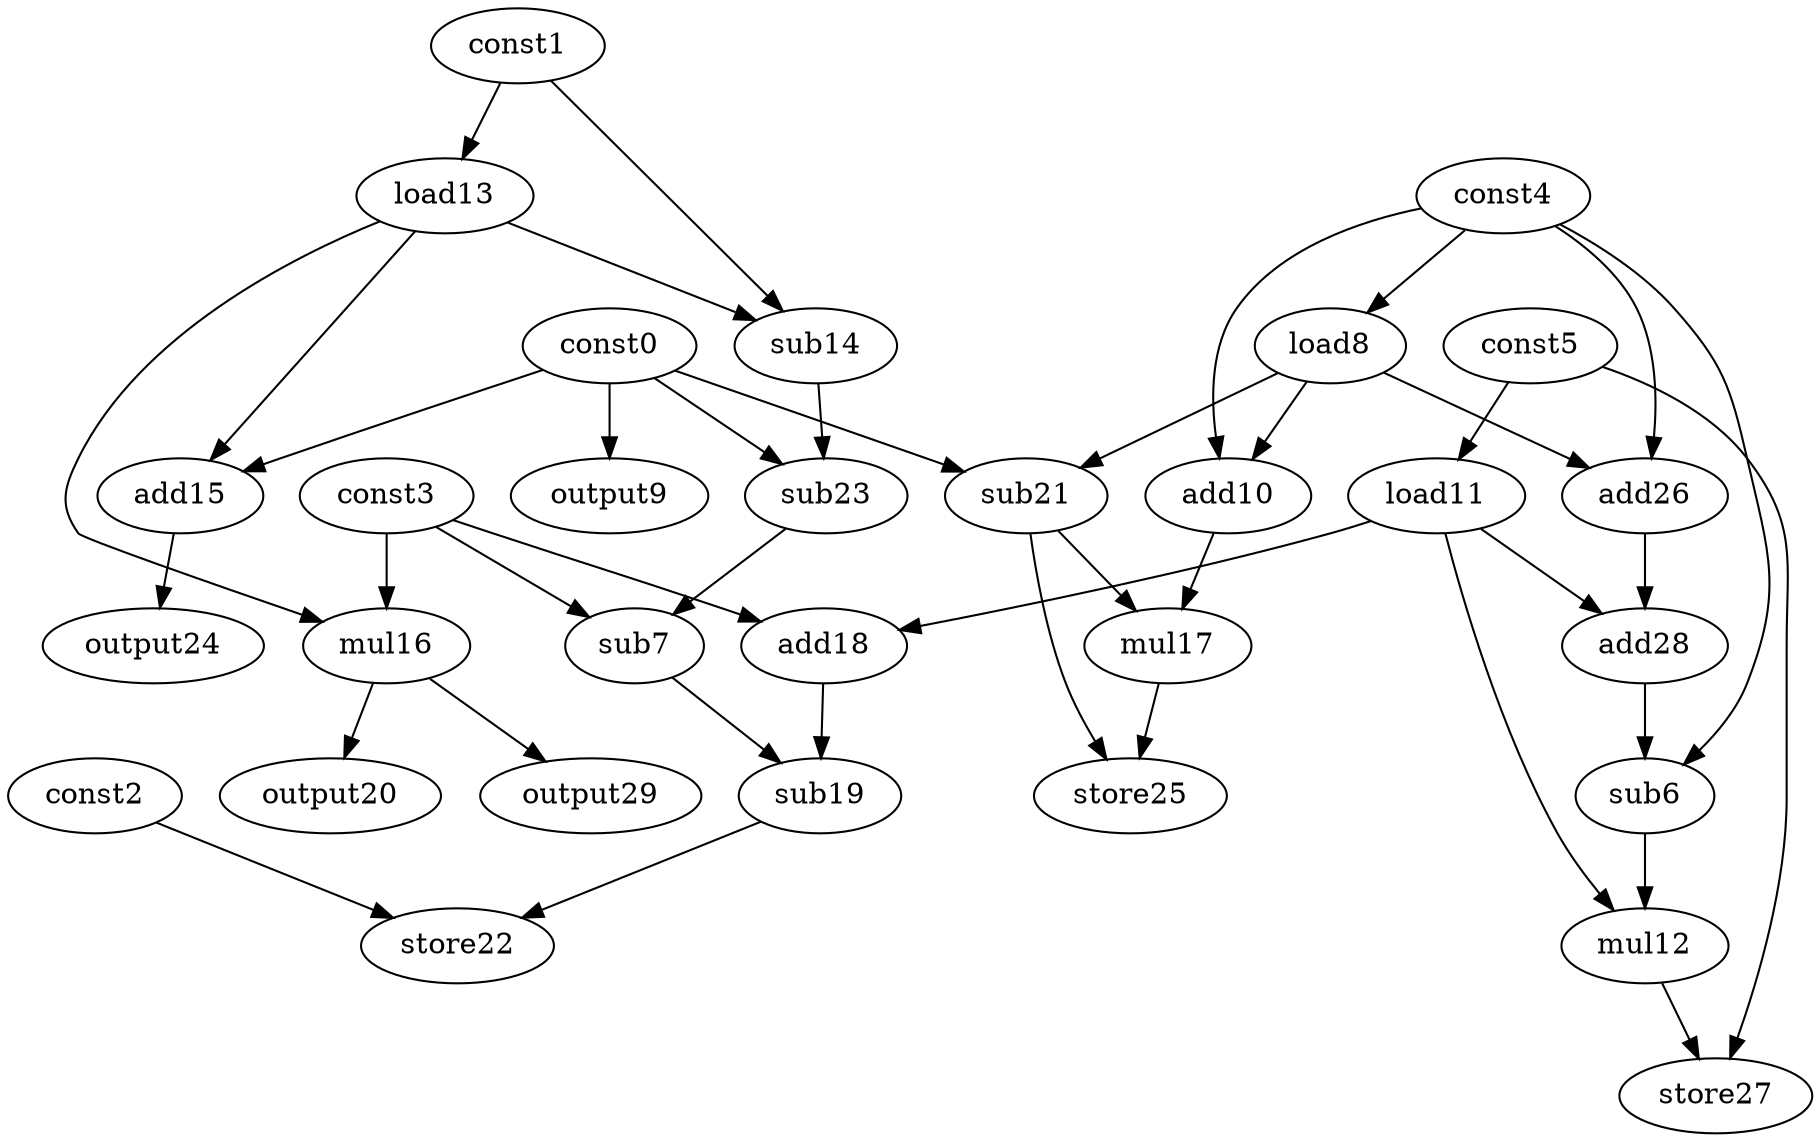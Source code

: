 digraph G { 
const0[opcode=const]; 
const1[opcode=const]; 
const2[opcode=const]; 
const3[opcode=const]; 
const4[opcode=const]; 
const5[opcode=const]; 
sub6[opcode=sub]; 
sub7[opcode=sub]; 
load8[opcode=load]; 
output9[opcode=output]; 
add10[opcode=add]; 
load11[opcode=load]; 
mul12[opcode=mul]; 
load13[opcode=load]; 
sub14[opcode=sub]; 
add15[opcode=add]; 
mul16[opcode=mul]; 
mul17[opcode=mul]; 
add18[opcode=add]; 
sub19[opcode=sub]; 
output20[opcode=output]; 
sub21[opcode=sub]; 
store22[opcode=store]; 
sub23[opcode=sub]; 
output24[opcode=output]; 
store25[opcode=store]; 
add26[opcode=add]; 
store27[opcode=store]; 
add28[opcode=add]; 
output29[opcode=output]; 
const4->load8[operand=0];
const0->output9[operand=0];
const5->load11[operand=0];
const1->load13[operand=0];
load8->add10[operand=0];
const4->add10[operand=1];
const1->sub14[operand=0];
load13->sub14[operand=1];
const0->add15[operand=0];
load13->add15[operand=1];
const3->mul16[operand=0];
load13->mul16[operand=1];
load11->add18[operand=0];
const3->add18[operand=1];
load8->sub21[operand=0];
const0->sub21[operand=1];
load8->add26[operand=0];
const4->add26[operand=1];
add10->mul17[operand=0];
sub21->mul17[operand=1];
mul16->output20[operand=0];
const0->sub23[operand=0];
sub14->sub23[operand=1];
add15->output24[operand=0];
add26->add28[operand=0];
load11->add28[operand=1];
mul16->output29[operand=0];
add28->sub6[operand=0];
const4->sub6[operand=1];
const3->sub7[operand=0];
sub23->sub7[operand=1];
mul17->store25[operand=0];
sub21->store25[operand=1];
load11->mul12[operand=0];
sub6->mul12[operand=1];
add18->sub19[operand=0];
sub7->sub19[operand=1];
const2->store22[operand=0];
sub19->store22[operand=1];
mul12->store27[operand=0];
const5->store27[operand=1];
}
